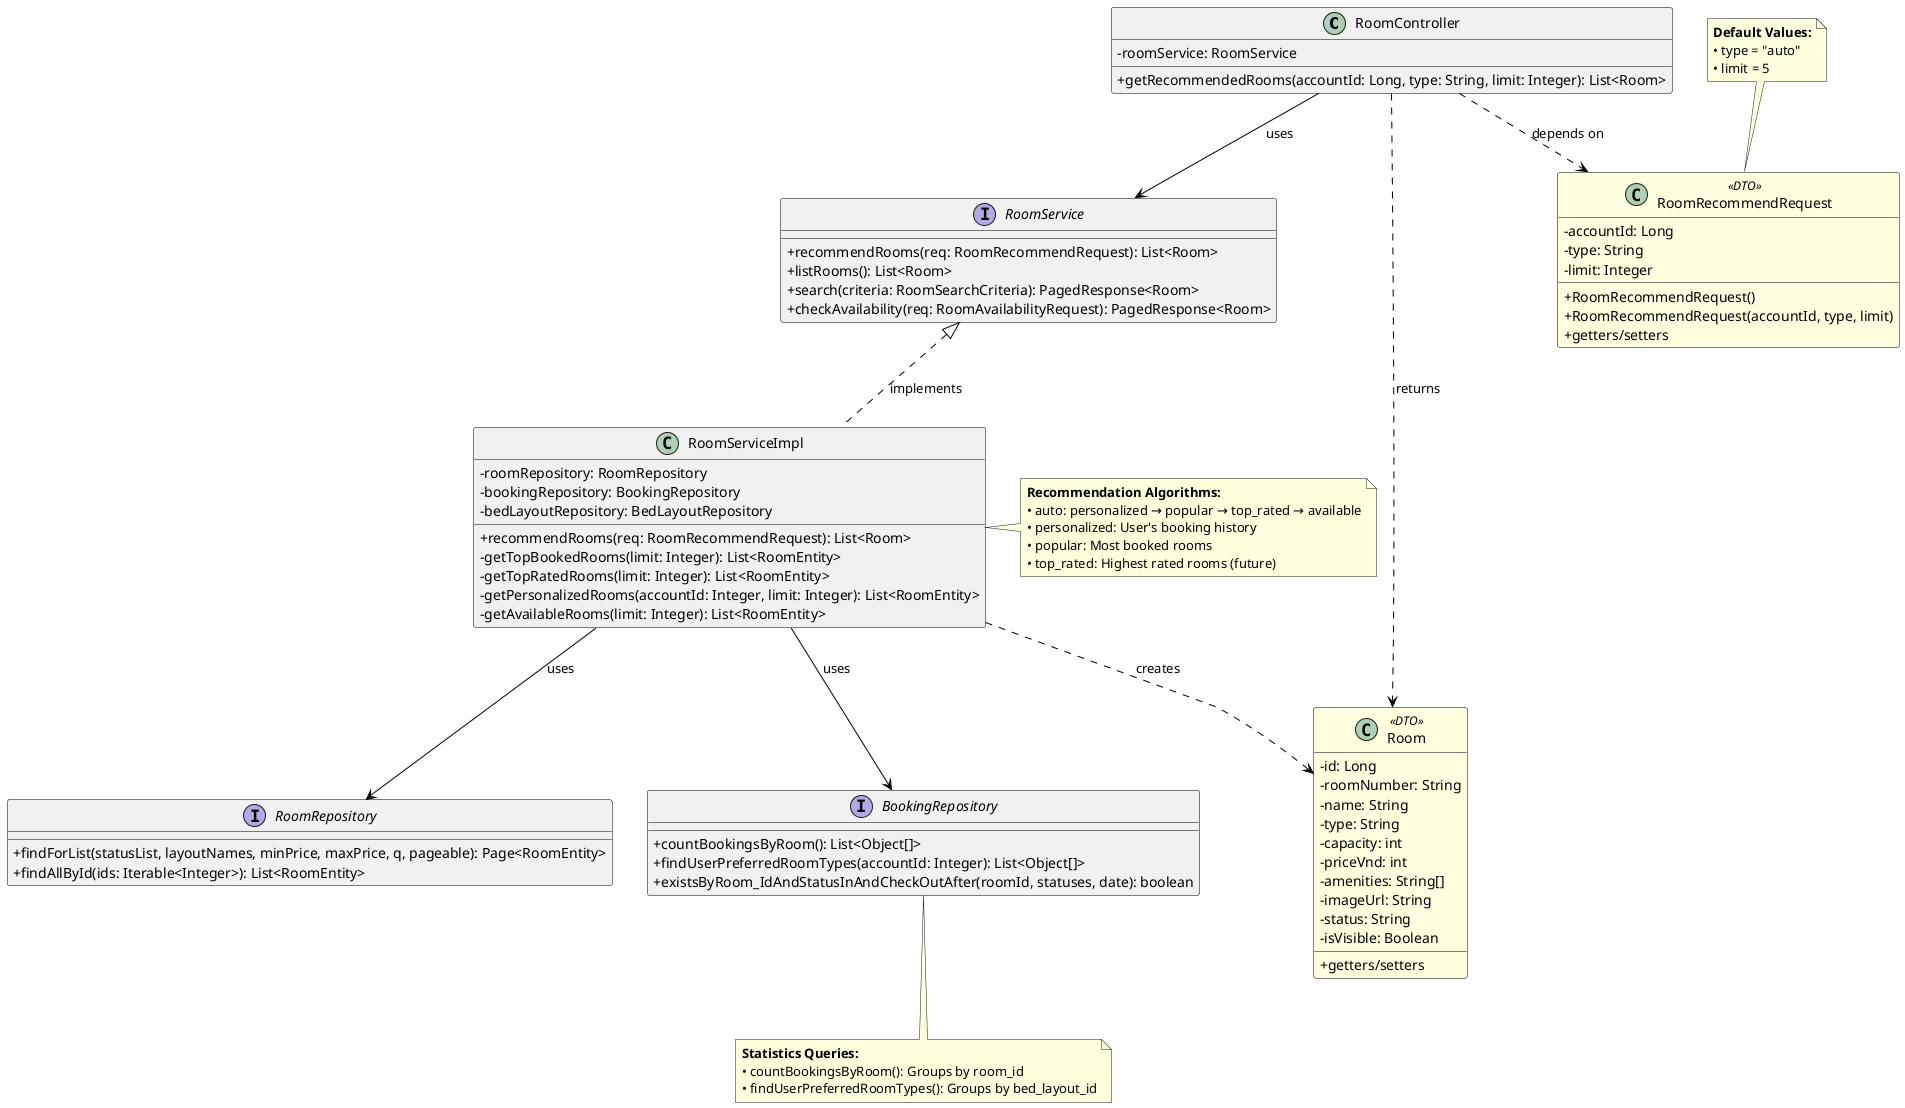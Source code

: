@startuml Room Recommendation - Class Diagram

' Styling
skinparam classAttributeIconSize 0
skinparam class {
    BackgroundColor<<DTO>> LightYellow
    BorderColor Black
    ArrowColor Black
}

' Controller Layer
class RoomController {
    - roomService: RoomService
    __
    + getRecommendedRooms(accountId: Long, type: String, limit: Integer): List<Room>
}

' Service Layer
interface RoomService {
    + recommendRooms(req: RoomRecommendRequest): List<Room>
    + listRooms(): List<Room>
    + search(criteria: RoomSearchCriteria): PagedResponse<Room>
    + checkAvailability(req: RoomAvailabilityRequest): PagedResponse<Room>
}

class RoomServiceImpl {
    - roomRepository: RoomRepository
    - bookingRepository: BookingRepository
    - bedLayoutRepository: BedLayoutRepository
    __
    + recommendRooms(req: RoomRecommendRequest): List<Room>
    - getTopBookedRooms(limit: Integer): List<RoomEntity>
    - getTopRatedRooms(limit: Integer): List<RoomEntity>
    - getPersonalizedRooms(accountId: Integer, limit: Integer): List<RoomEntity>
    - getAvailableRooms(limit: Integer): List<RoomEntity>
}

' Repository Layer
interface RoomRepository {
    + findForList(statusList, layoutNames, minPrice, maxPrice, q, pageable): Page<RoomEntity>
    + findAllById(ids: Iterable<Integer>): List<RoomEntity>
}

interface BookingRepository {
    + countBookingsByRoom(): List<Object[]>
    + findUserPreferredRoomTypes(accountId: Integer): List<Object[]>
    + existsByRoom_IdAndStatusInAndCheckOutAfter(roomId, statuses, date): boolean
}

' DTOs
class RoomRecommendRequest <<DTO>> {
    - accountId: Long
    - type: String
    - limit: Integer
    __
    + RoomRecommendRequest()
    + RoomRecommendRequest(accountId, type, limit)
    + getters/setters
}

class Room <<DTO>> {
    - id: Long
    - roomNumber: String
    - name: String
    - type: String
    - capacity: int
    - priceVnd: int
    - amenities: String[]
    - imageUrl: String
    - status: String
    - isVisible: Boolean
    __
    + getters/setters
}

' Relationships
RoomController --> RoomService : uses
RoomService <|.. RoomServiceImpl : implements
RoomServiceImpl --> RoomRepository : uses
RoomServiceImpl --> BookingRepository : uses
RoomController ..> RoomRecommendRequest : depends on
RoomController ..> Room : returns
RoomServiceImpl ..> Room : creates

' Notes
note right of RoomServiceImpl
  **Recommendation Algorithms:**
  • auto: personalized → popular → top_rated → available
  • personalized: User's booking history
  • popular: Most booked rooms
  • top_rated: Highest rated rooms (future)
end note

note bottom of BookingRepository
  **Statistics Queries:**
  • countBookingsByRoom(): Groups by room_id
  • findUserPreferredRoomTypes(): Groups by bed_layout_id
end note

note top of RoomRecommendRequest
  **Default Values:**
  • type = "auto"
  • limit = 5
end note

@enduml

